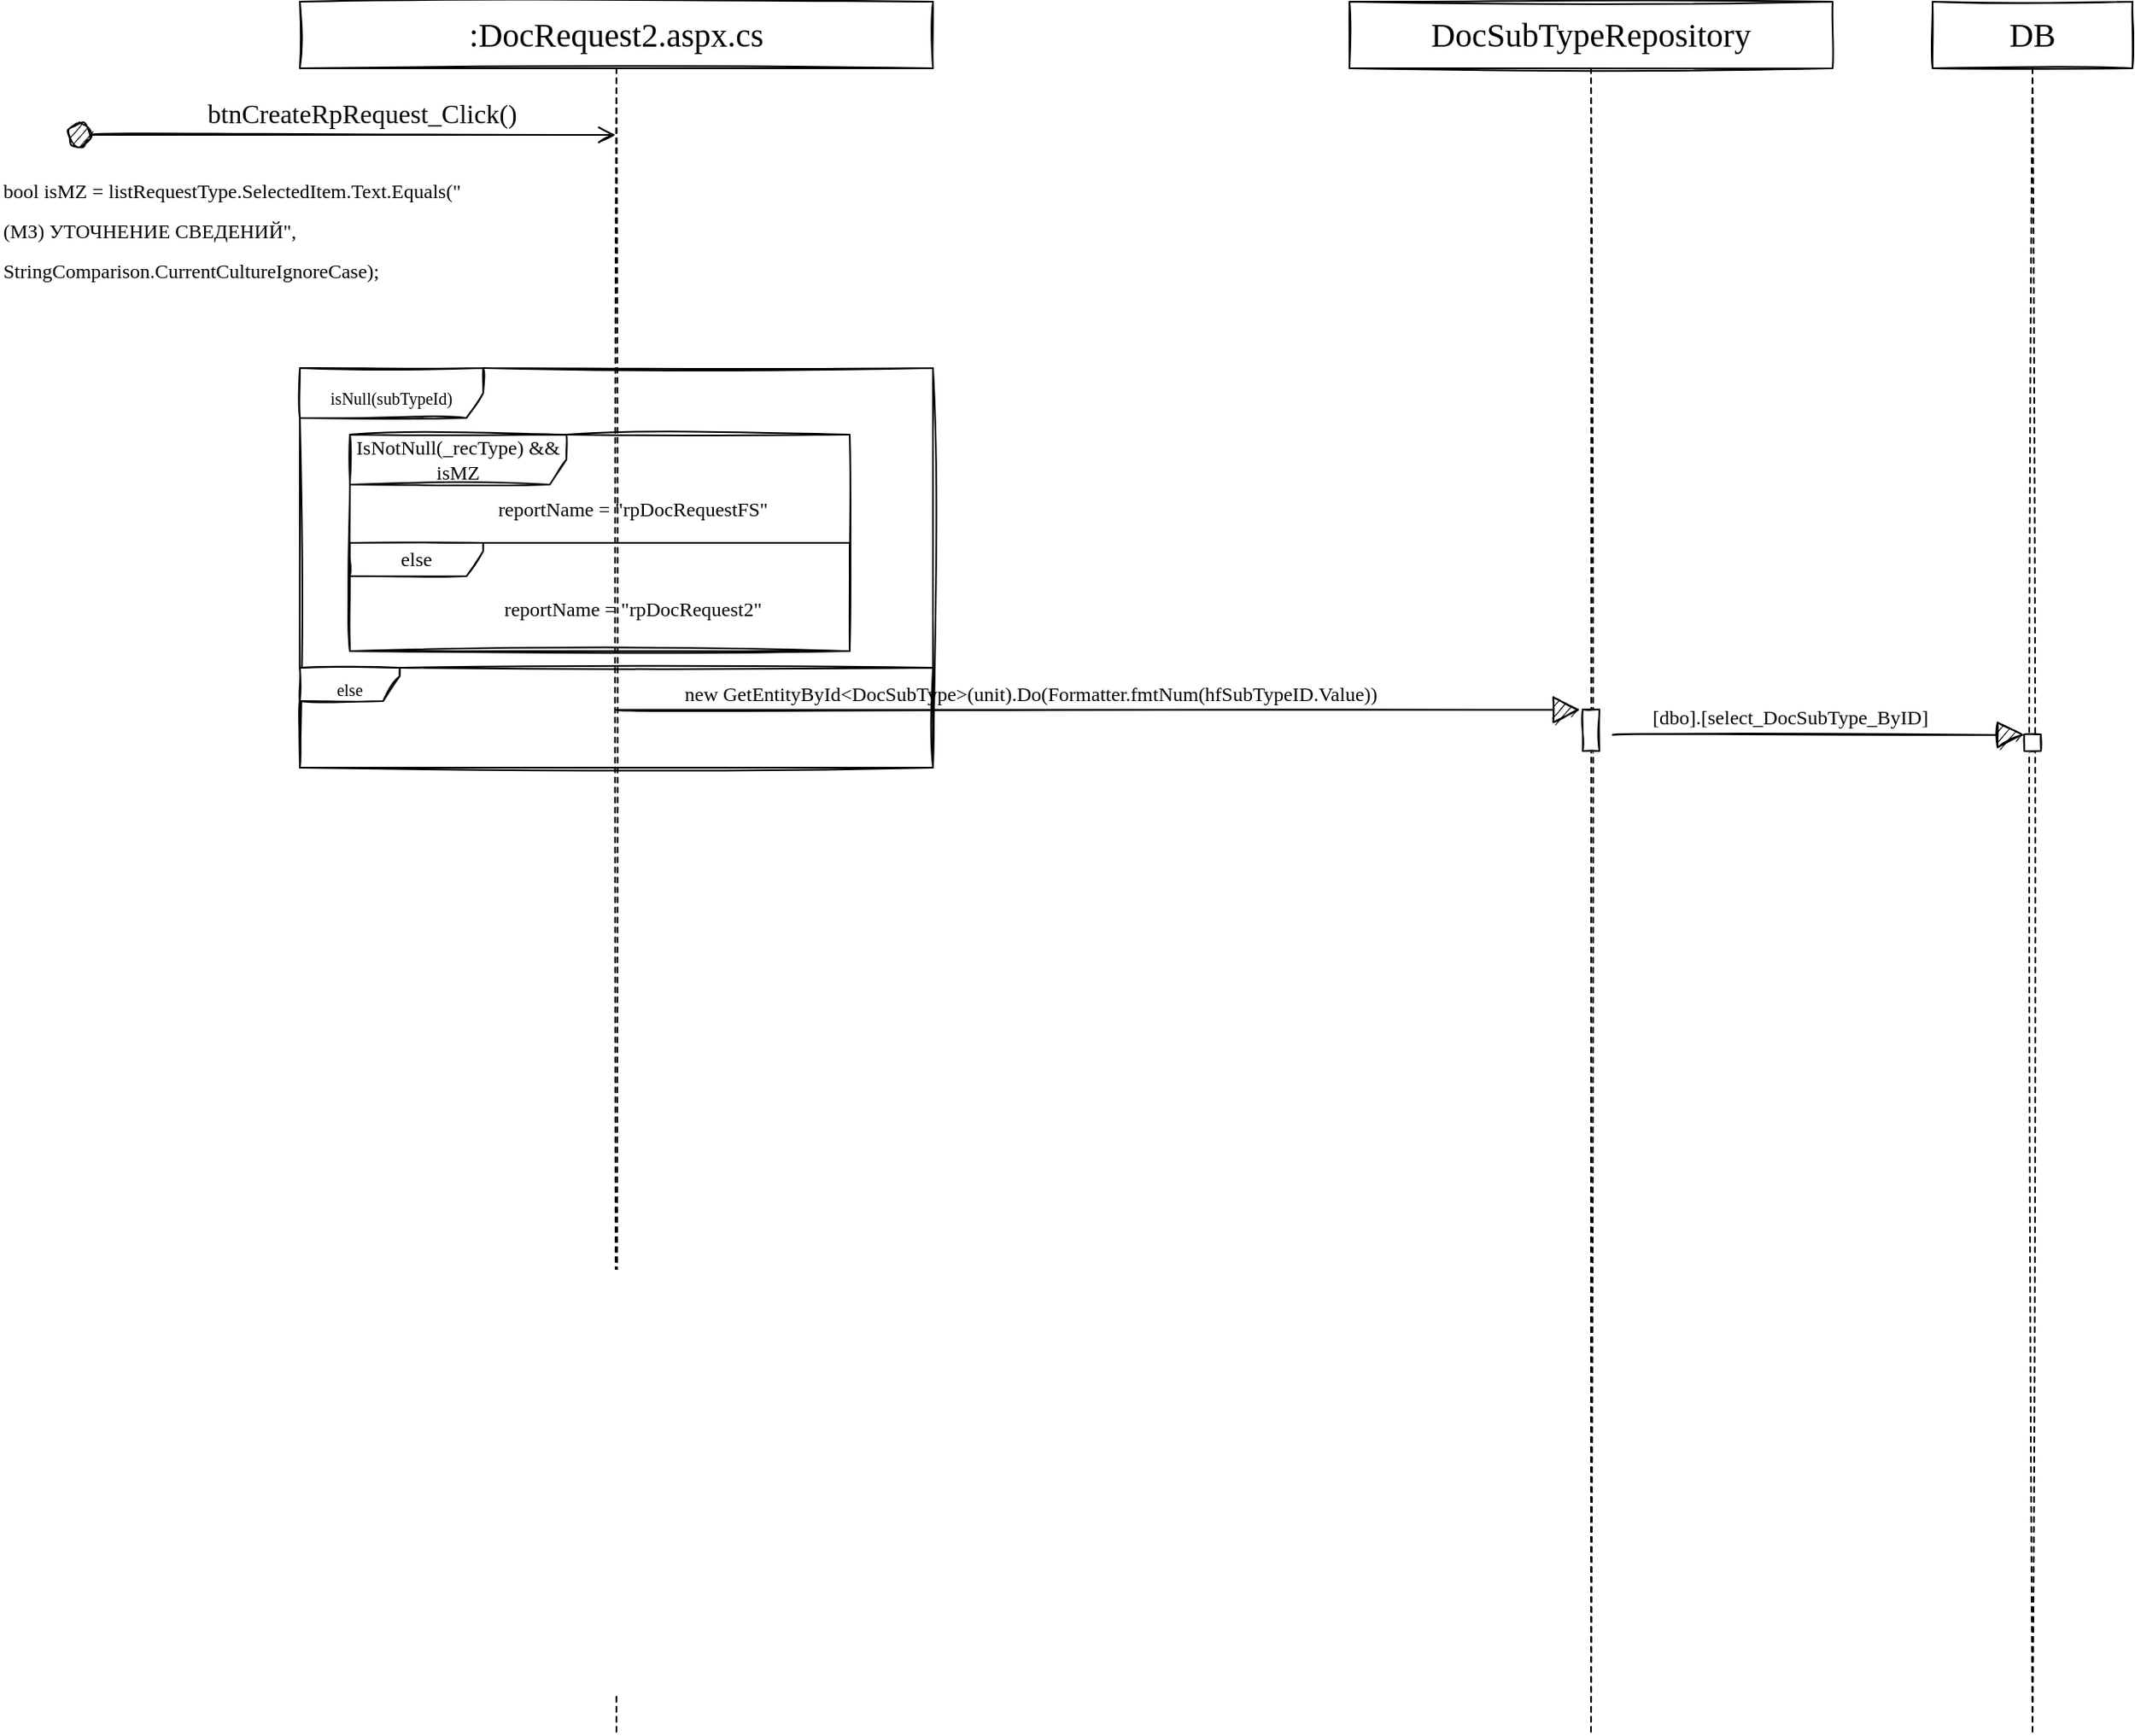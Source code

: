 <mxfile version="20.3.2" type="github">
  <diagram id="kgpKYQtTHZ0yAKxKKP6v" name="Page-1">
    <mxGraphModel dx="1677" dy="872" grid="1" gridSize="10" guides="1" tooltips="1" connect="1" arrows="1" fold="1" page="1" pageScale="1" pageWidth="850" pageHeight="1100" math="0" shadow="0">
      <root>
        <mxCell id="0" />
        <mxCell id="1" parent="0" />
        <mxCell id="TBUGCeUl6jJKip95aAgG-2" value="&lt;font face=&quot;Verdana&quot;&gt;btnCreateRpRequest_Click()&lt;/font&gt;" style="html=1;verticalAlign=bottom;startArrow=circle;startFill=1;endArrow=open;startSize=6;endSize=8;rounded=0;sketch=1;hachureGap=4;fontFamily=Architects Daughter;fontSource=https%3A%2F%2Ffonts.googleapis.com%2Fcss%3Ffamily%3DArchitects%2BDaughter;fontSize=16;sourcePerimeterSpacing=8;targetPerimeterSpacing=8;curved=1;" edge="1" parent="1" target="TBUGCeUl6jJKip95aAgG-1">
          <mxGeometry x="0.073" width="80" relative="1" as="geometry">
            <mxPoint x="-40" y="120" as="sourcePoint" />
            <mxPoint x="280" y="150" as="targetPoint" />
            <mxPoint as="offset" />
          </mxGeometry>
        </mxCell>
        <mxCell id="TBUGCeUl6jJKip95aAgG-3" value="&lt;font style=&quot;font-size: 12px;&quot; face=&quot;Verdana&quot;&gt;bool isMZ = listRequestType.SelectedItem.Text.Equals(&quot;(МЗ) УТОЧНЕНИЕ СВЕДЕНИЙ&quot;, StringComparison.CurrentCultureIgnoreCase);&lt;/font&gt;" style="text;html=1;strokeColor=none;fillColor=none;align=left;verticalAlign=middle;whiteSpace=wrap;rounded=0;sketch=1;hachureGap=4;fontFamily=Architects Daughter;fontSource=https%3A%2F%2Ffonts.googleapis.com%2Fcss%3Ffamily%3DArchitects%2BDaughter;fontSize=20;" vertex="1" parent="1">
          <mxGeometry x="-80" y="130" width="290" height="90" as="geometry" />
        </mxCell>
        <mxCell id="TBUGCeUl6jJKip95aAgG-12" value="&lt;font face=&quot;Verdana&quot;&gt;DocSubTypeRepository&lt;/font&gt;" style="shape=umlLifeline;perimeter=lifelinePerimeter;whiteSpace=wrap;html=1;container=1;collapsible=0;recursiveResize=0;outlineConnect=0;sketch=1;hachureGap=4;fontFamily=Architects Daughter;fontSource=https%3A%2F%2Ffonts.googleapis.com%2Fcss%3Ffamily%3DArchitects%2BDaughter;fontSize=20;" vertex="1" parent="1">
          <mxGeometry x="730" y="40" width="290" height="1040" as="geometry" />
        </mxCell>
        <mxCell id="TBUGCeUl6jJKip95aAgG-19" value="" style="html=1;points=[];perimeter=orthogonalPerimeter;sketch=1;hachureGap=4;fontFamily=Verdana;fontSize=12;" vertex="1" parent="TBUGCeUl6jJKip95aAgG-12">
          <mxGeometry x="140" y="425" width="10" height="25" as="geometry" />
        </mxCell>
        <mxCell id="TBUGCeUl6jJKip95aAgG-20" value="new GetEntityById&amp;lt;DocSubType&amp;gt;(unit).Do(Formatter.fmtNum(hfSubTypeID.Value))" style="html=1;verticalAlign=bottom;endArrow=block;rounded=0;sketch=1;hachureGap=4;fontFamily=Verdana;fontSize=12;startSize=14;endSize=14;sourcePerimeterSpacing=8;targetPerimeterSpacing=8;curved=1;entryX=-0.161;entryY=0.011;entryDx=0;entryDy=0;entryPerimeter=0;align=left;" edge="1" parent="1" source="TBUGCeUl6jJKip95aAgG-1" target="TBUGCeUl6jJKip95aAgG-19">
          <mxGeometry x="-0.865" width="80" relative="1" as="geometry">
            <mxPoint x="520" y="500" as="sourcePoint" />
            <mxPoint x="550" y="360" as="targetPoint" />
            <mxPoint as="offset" />
          </mxGeometry>
        </mxCell>
        <mxCell id="TBUGCeUl6jJKip95aAgG-1" value="&lt;font face=&quot;Verdana&quot;&gt;:DocRequest2.aspx.cs&lt;/font&gt;" style="shape=umlLifeline;perimeter=lifelinePerimeter;whiteSpace=wrap;html=1;container=1;collapsible=0;recursiveResize=0;outlineConnect=0;sketch=1;hachureGap=4;fontFamily=Architects Daughter;fontSource=https%3A%2F%2Ffonts.googleapis.com%2Fcss%3Ffamily%3DArchitects%2BDaughter;fontSize=20;" vertex="1" parent="1">
          <mxGeometry x="100" y="40" width="380" height="1040" as="geometry" />
        </mxCell>
        <mxCell id="TBUGCeUl6jJKip95aAgG-5" value="&lt;font style=&quot;font-size: 10px;&quot; face=&quot;Verdana&quot;&gt;isNull(subTypeId)&lt;/font&gt;" style="shape=umlFrame;whiteSpace=wrap;html=1;sketch=1;hachureGap=4;fontFamily=Architects Daughter;fontSource=https%3A%2F%2Ffonts.googleapis.com%2Fcss%3Ffamily%3DArchitects%2BDaughter;fontSize=20;width=110;height=30;" vertex="1" parent="TBUGCeUl6jJKip95aAgG-1">
          <mxGeometry y="220" width="380" height="240" as="geometry" />
        </mxCell>
        <mxCell id="TBUGCeUl6jJKip95aAgG-11" value="&lt;font style=&quot;font-size: 10px;&quot; face=&quot;Verdana&quot;&gt;else&lt;/font&gt;" style="shape=umlFrame;whiteSpace=wrap;html=1;sketch=1;hachureGap=4;fontFamily=Architects Daughter;fontSource=https%3A%2F%2Ffonts.googleapis.com%2Fcss%3Ffamily%3DArchitects%2BDaughter;fontSize=20;width=60;height=20;" vertex="1" parent="TBUGCeUl6jJKip95aAgG-1">
          <mxGeometry y="400" width="380" height="60" as="geometry" />
        </mxCell>
        <mxCell id="TBUGCeUl6jJKip95aAgG-6" value="IsNotNull(_recType) &amp;amp;&amp;amp; isMZ" style="shape=umlFrame;whiteSpace=wrap;html=1;sketch=1;hachureGap=4;fontFamily=Verdana;fontSize=12;width=130;height=30;" vertex="1" parent="TBUGCeUl6jJKip95aAgG-1">
          <mxGeometry x="30" y="260" width="300" height="130" as="geometry" />
        </mxCell>
        <mxCell id="TBUGCeUl6jJKip95aAgG-7" value="reportName = &quot;rpDocRequestFS&quot;" style="text;html=1;strokeColor=none;fillColor=none;align=center;verticalAlign=middle;whiteSpace=wrap;rounded=0;sketch=1;hachureGap=4;fontFamily=Verdana;fontSize=12;" vertex="1" parent="TBUGCeUl6jJKip95aAgG-1">
          <mxGeometry x="85" y="290" width="230" height="30" as="geometry" />
        </mxCell>
        <mxCell id="TBUGCeUl6jJKip95aAgG-10" value="else" style="shape=umlFrame;whiteSpace=wrap;html=1;sketch=1;hachureGap=4;fontFamily=Verdana;fontSize=12;width=80;height=20;" vertex="1" parent="TBUGCeUl6jJKip95aAgG-1">
          <mxGeometry x="30" y="325" width="300" height="65" as="geometry" />
        </mxCell>
        <mxCell id="TBUGCeUl6jJKip95aAgG-8" value="reportName = &quot;rpDocRequest2&quot;" style="text;html=1;strokeColor=none;fillColor=none;align=center;verticalAlign=middle;whiteSpace=wrap;rounded=0;sketch=1;hachureGap=4;fontFamily=Verdana;fontSize=12;" vertex="1" parent="TBUGCeUl6jJKip95aAgG-1">
          <mxGeometry x="85" y="350" width="230" height="30" as="geometry" />
        </mxCell>
        <mxCell id="TBUGCeUl6jJKip95aAgG-22" value="&lt;font face=&quot;Verdana&quot;&gt;DB&lt;/font&gt;" style="shape=umlLifeline;perimeter=lifelinePerimeter;whiteSpace=wrap;html=1;container=1;collapsible=0;recursiveResize=0;outlineConnect=0;sketch=1;hachureGap=4;fontFamily=Architects Daughter;fontSource=https%3A%2F%2Ffonts.googleapis.com%2Fcss%3Ffamily%3DArchitects%2BDaughter;fontSize=20;" vertex="1" parent="1">
          <mxGeometry x="1080" y="40" width="120" height="1040" as="geometry" />
        </mxCell>
        <mxCell id="TBUGCeUl6jJKip95aAgG-23" value="" style="html=1;points=[];perimeter=orthogonalPerimeter;sketch=1;hachureGap=4;fontFamily=Verdana;fontSize=12;" vertex="1" parent="TBUGCeUl6jJKip95aAgG-22">
          <mxGeometry x="55" y="440" width="10" height="10" as="geometry" />
        </mxCell>
        <mxCell id="TBUGCeUl6jJKip95aAgG-24" value="&lt;span style=&quot;&quot;&gt;[dbo].[select_DocSubType_ByID]&lt;/span&gt;" style="html=1;verticalAlign=bottom;endArrow=block;rounded=0;sketch=1;hachureGap=4;fontFamily=Verdana;fontSize=12;startSize=14;endSize=14;sourcePerimeterSpacing=8;targetPerimeterSpacing=8;curved=1;entryX=0.01;entryY=0.034;entryDx=0;entryDy=0;entryPerimeter=0;align=left;" edge="1" parent="1" source="TBUGCeUl6jJKip95aAgG-19" target="TBUGCeUl6jJKip95aAgG-23">
          <mxGeometry x="-0.822" y="1" width="80" relative="1" as="geometry">
            <mxPoint x="1020" y="470" as="sourcePoint" />
            <mxPoint x="1100" y="470" as="targetPoint" />
            <mxPoint as="offset" />
          </mxGeometry>
        </mxCell>
      </root>
    </mxGraphModel>
  </diagram>
</mxfile>
